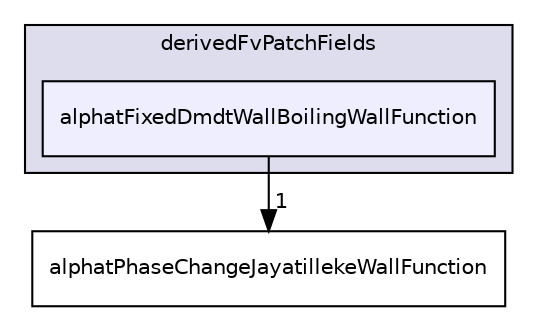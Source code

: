 digraph "applications/solvers/multiphase/reactingEulerFoam/reactingTwoPhaseEulerFoam/twoPhaseCompressibleTurbulenceModels/derivedFvPatchFields/alphatFixedDmdtWallBoilingWallFunction" {
  bgcolor=transparent;
  compound=true
  node [ fontsize="10", fontname="Helvetica"];
  edge [ labelfontsize="10", labelfontname="Helvetica"];
  subgraph clusterdir_b88983e2aa3a6d17224874e7059ed949 {
    graph [ bgcolor="#ddddee", pencolor="black", label="derivedFvPatchFields" fontname="Helvetica", fontsize="10", URL="dir_b88983e2aa3a6d17224874e7059ed949.html"]
  dir_ddd911201c90136ceba78edce7702760 [shape=box, label="alphatFixedDmdtWallBoilingWallFunction", style="filled", fillcolor="#eeeeff", pencolor="black", URL="dir_ddd911201c90136ceba78edce7702760.html"];
  }
  dir_a1523f9beb09174f39bc6144f58f8a15 [shape=box label="alphatPhaseChangeJayatillekeWallFunction" URL="dir_a1523f9beb09174f39bc6144f58f8a15.html"];
  dir_ddd911201c90136ceba78edce7702760->dir_a1523f9beb09174f39bc6144f58f8a15 [headlabel="1", labeldistance=1.5 headhref="dir_000372_000373.html"];
}
